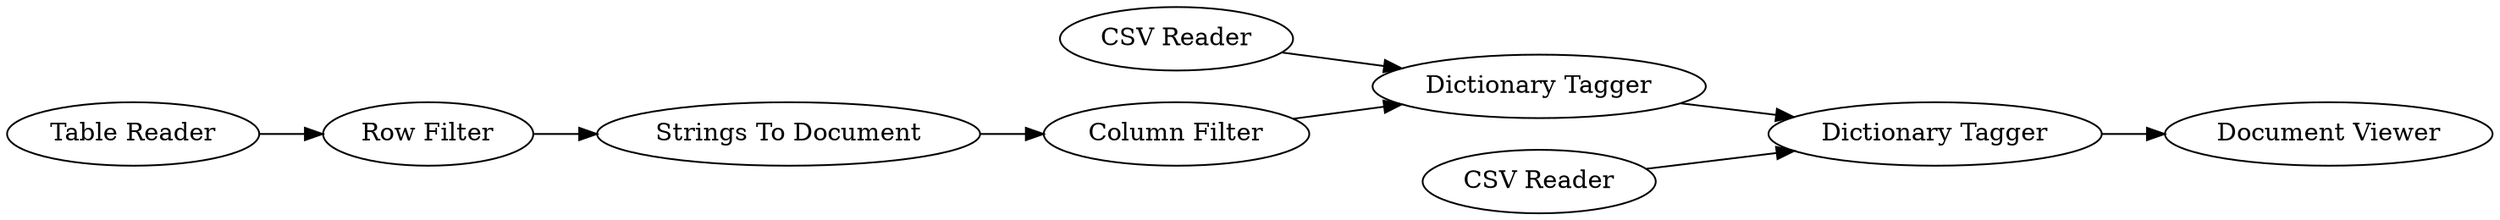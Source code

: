 digraph {
	38 -> 3
	39 -> 37
	22 -> 37
	35 -> 20
	20 -> 33
	40 -> 38
	33 -> 22
	37 -> 38
	20 [label="Row Filter"]
	35 [label="Table Reader"]
	22 [label="Column Filter"]
	40 [label="CSV Reader"]
	39 [label="CSV Reader"]
	33 [label="Strings To Document"]
	3 [label="Document Viewer"]
	38 [label="Dictionary Tagger"]
	37 [label="Dictionary Tagger"]
	rankdir=LR
}
